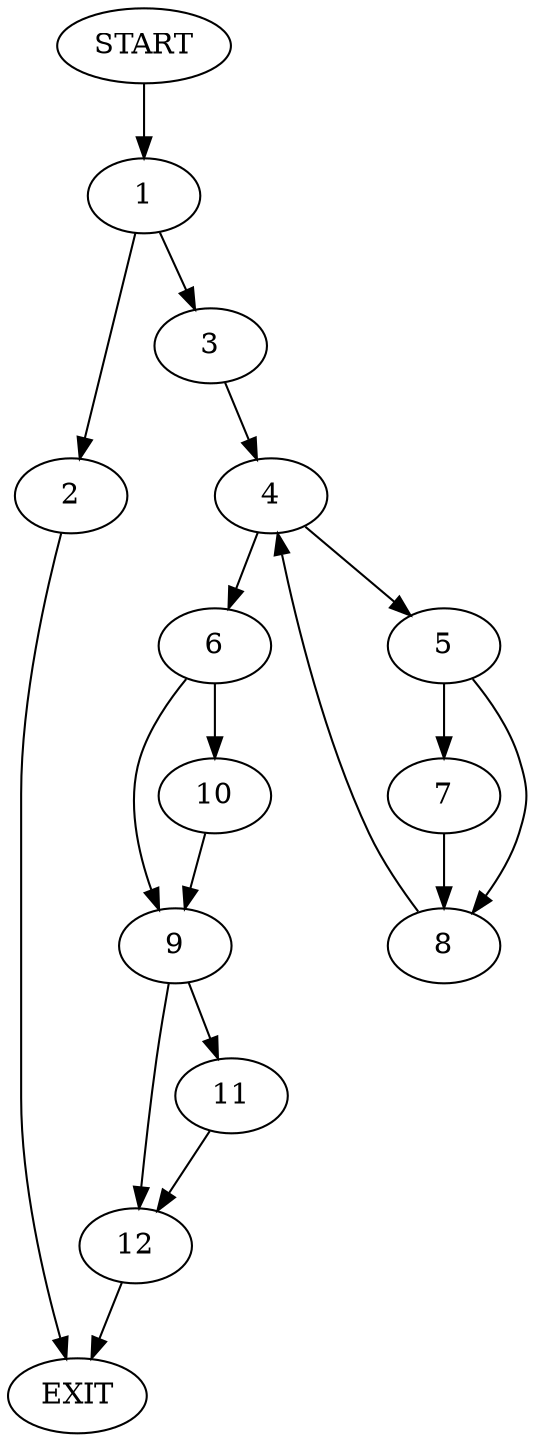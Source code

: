 digraph {
0 [label="START"]
13 [label="EXIT"]
0 -> 1
1 -> 2
1 -> 3
3 -> 4
2 -> 13
4 -> 5
4 -> 6
5 -> 7
5 -> 8
6 -> 9
6 -> 10
8 -> 4
7 -> 8
9 -> 11
9 -> 12
10 -> 9
12 -> 13
11 -> 12
}

